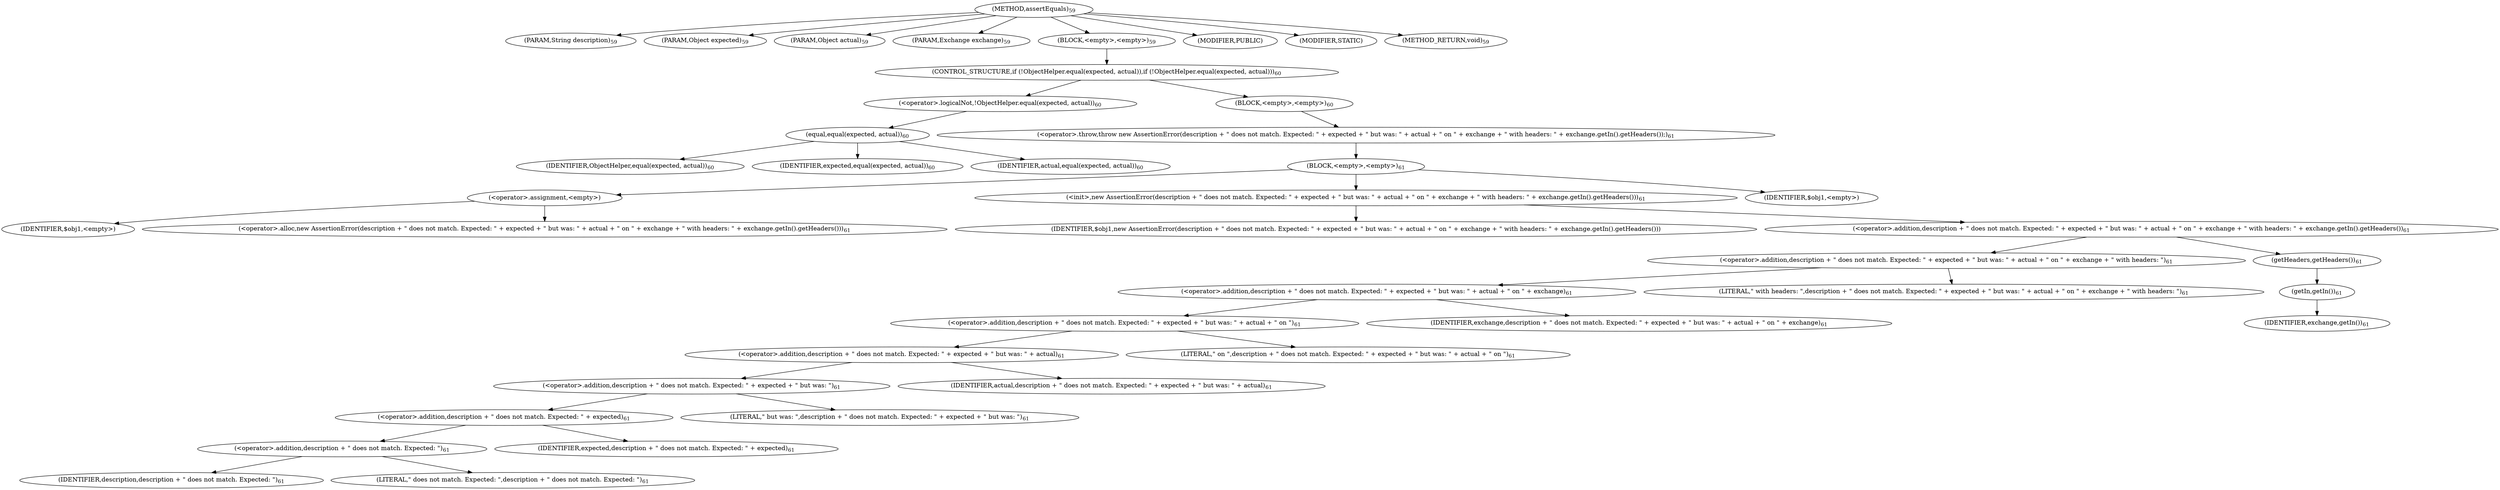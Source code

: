 digraph "assertEquals" {  
"145" [label = <(METHOD,assertEquals)<SUB>59</SUB>> ]
"146" [label = <(PARAM,String description)<SUB>59</SUB>> ]
"147" [label = <(PARAM,Object expected)<SUB>59</SUB>> ]
"148" [label = <(PARAM,Object actual)<SUB>59</SUB>> ]
"149" [label = <(PARAM,Exchange exchange)<SUB>59</SUB>> ]
"150" [label = <(BLOCK,&lt;empty&gt;,&lt;empty&gt;)<SUB>59</SUB>> ]
"151" [label = <(CONTROL_STRUCTURE,if (!ObjectHelper.equal(expected, actual)),if (!ObjectHelper.equal(expected, actual)))<SUB>60</SUB>> ]
"152" [label = <(&lt;operator&gt;.logicalNot,!ObjectHelper.equal(expected, actual))<SUB>60</SUB>> ]
"153" [label = <(equal,equal(expected, actual))<SUB>60</SUB>> ]
"154" [label = <(IDENTIFIER,ObjectHelper,equal(expected, actual))<SUB>60</SUB>> ]
"155" [label = <(IDENTIFIER,expected,equal(expected, actual))<SUB>60</SUB>> ]
"156" [label = <(IDENTIFIER,actual,equal(expected, actual))<SUB>60</SUB>> ]
"157" [label = <(BLOCK,&lt;empty&gt;,&lt;empty&gt;)<SUB>60</SUB>> ]
"158" [label = <(&lt;operator&gt;.throw,throw new AssertionError(description + &quot; does not match. Expected: &quot; + expected + &quot; but was: &quot; + actual + &quot; on &quot; + exchange + &quot; with headers: &quot; + exchange.getIn().getHeaders());)<SUB>61</SUB>> ]
"159" [label = <(BLOCK,&lt;empty&gt;,&lt;empty&gt;)<SUB>61</SUB>> ]
"160" [label = <(&lt;operator&gt;.assignment,&lt;empty&gt;)> ]
"161" [label = <(IDENTIFIER,$obj1,&lt;empty&gt;)> ]
"162" [label = <(&lt;operator&gt;.alloc,new AssertionError(description + &quot; does not match. Expected: &quot; + expected + &quot; but was: &quot; + actual + &quot; on &quot; + exchange + &quot; with headers: &quot; + exchange.getIn().getHeaders()))<SUB>61</SUB>> ]
"163" [label = <(&lt;init&gt;,new AssertionError(description + &quot; does not match. Expected: &quot; + expected + &quot; but was: &quot; + actual + &quot; on &quot; + exchange + &quot; with headers: &quot; + exchange.getIn().getHeaders()))<SUB>61</SUB>> ]
"164" [label = <(IDENTIFIER,$obj1,new AssertionError(description + &quot; does not match. Expected: &quot; + expected + &quot; but was: &quot; + actual + &quot; on &quot; + exchange + &quot; with headers: &quot; + exchange.getIn().getHeaders()))> ]
"165" [label = <(&lt;operator&gt;.addition,description + &quot; does not match. Expected: &quot; + expected + &quot; but was: &quot; + actual + &quot; on &quot; + exchange + &quot; with headers: &quot; + exchange.getIn().getHeaders())<SUB>61</SUB>> ]
"166" [label = <(&lt;operator&gt;.addition,description + &quot; does not match. Expected: &quot; + expected + &quot; but was: &quot; + actual + &quot; on &quot; + exchange + &quot; with headers: &quot;)<SUB>61</SUB>> ]
"167" [label = <(&lt;operator&gt;.addition,description + &quot; does not match. Expected: &quot; + expected + &quot; but was: &quot; + actual + &quot; on &quot; + exchange)<SUB>61</SUB>> ]
"168" [label = <(&lt;operator&gt;.addition,description + &quot; does not match. Expected: &quot; + expected + &quot; but was: &quot; + actual + &quot; on &quot;)<SUB>61</SUB>> ]
"169" [label = <(&lt;operator&gt;.addition,description + &quot; does not match. Expected: &quot; + expected + &quot; but was: &quot; + actual)<SUB>61</SUB>> ]
"170" [label = <(&lt;operator&gt;.addition,description + &quot; does not match. Expected: &quot; + expected + &quot; but was: &quot;)<SUB>61</SUB>> ]
"171" [label = <(&lt;operator&gt;.addition,description + &quot; does not match. Expected: &quot; + expected)<SUB>61</SUB>> ]
"172" [label = <(&lt;operator&gt;.addition,description + &quot; does not match. Expected: &quot;)<SUB>61</SUB>> ]
"173" [label = <(IDENTIFIER,description,description + &quot; does not match. Expected: &quot;)<SUB>61</SUB>> ]
"174" [label = <(LITERAL,&quot; does not match. Expected: &quot;,description + &quot; does not match. Expected: &quot;)<SUB>61</SUB>> ]
"175" [label = <(IDENTIFIER,expected,description + &quot; does not match. Expected: &quot; + expected)<SUB>61</SUB>> ]
"176" [label = <(LITERAL,&quot; but was: &quot;,description + &quot; does not match. Expected: &quot; + expected + &quot; but was: &quot;)<SUB>61</SUB>> ]
"177" [label = <(IDENTIFIER,actual,description + &quot; does not match. Expected: &quot; + expected + &quot; but was: &quot; + actual)<SUB>61</SUB>> ]
"178" [label = <(LITERAL,&quot; on &quot;,description + &quot; does not match. Expected: &quot; + expected + &quot; but was: &quot; + actual + &quot; on &quot;)<SUB>61</SUB>> ]
"179" [label = <(IDENTIFIER,exchange,description + &quot; does not match. Expected: &quot; + expected + &quot; but was: &quot; + actual + &quot; on &quot; + exchange)<SUB>61</SUB>> ]
"180" [label = <(LITERAL,&quot; with headers: &quot;,description + &quot; does not match. Expected: &quot; + expected + &quot; but was: &quot; + actual + &quot; on &quot; + exchange + &quot; with headers: &quot;)<SUB>61</SUB>> ]
"181" [label = <(getHeaders,getHeaders())<SUB>61</SUB>> ]
"182" [label = <(getIn,getIn())<SUB>61</SUB>> ]
"183" [label = <(IDENTIFIER,exchange,getIn())<SUB>61</SUB>> ]
"184" [label = <(IDENTIFIER,$obj1,&lt;empty&gt;)> ]
"185" [label = <(MODIFIER,PUBLIC)> ]
"186" [label = <(MODIFIER,STATIC)> ]
"187" [label = <(METHOD_RETURN,void)<SUB>59</SUB>> ]
  "145" -> "146" 
  "145" -> "147" 
  "145" -> "148" 
  "145" -> "149" 
  "145" -> "150" 
  "145" -> "185" 
  "145" -> "186" 
  "145" -> "187" 
  "150" -> "151" 
  "151" -> "152" 
  "151" -> "157" 
  "152" -> "153" 
  "153" -> "154" 
  "153" -> "155" 
  "153" -> "156" 
  "157" -> "158" 
  "158" -> "159" 
  "159" -> "160" 
  "159" -> "163" 
  "159" -> "184" 
  "160" -> "161" 
  "160" -> "162" 
  "163" -> "164" 
  "163" -> "165" 
  "165" -> "166" 
  "165" -> "181" 
  "166" -> "167" 
  "166" -> "180" 
  "167" -> "168" 
  "167" -> "179" 
  "168" -> "169" 
  "168" -> "178" 
  "169" -> "170" 
  "169" -> "177" 
  "170" -> "171" 
  "170" -> "176" 
  "171" -> "172" 
  "171" -> "175" 
  "172" -> "173" 
  "172" -> "174" 
  "181" -> "182" 
  "182" -> "183" 
}
